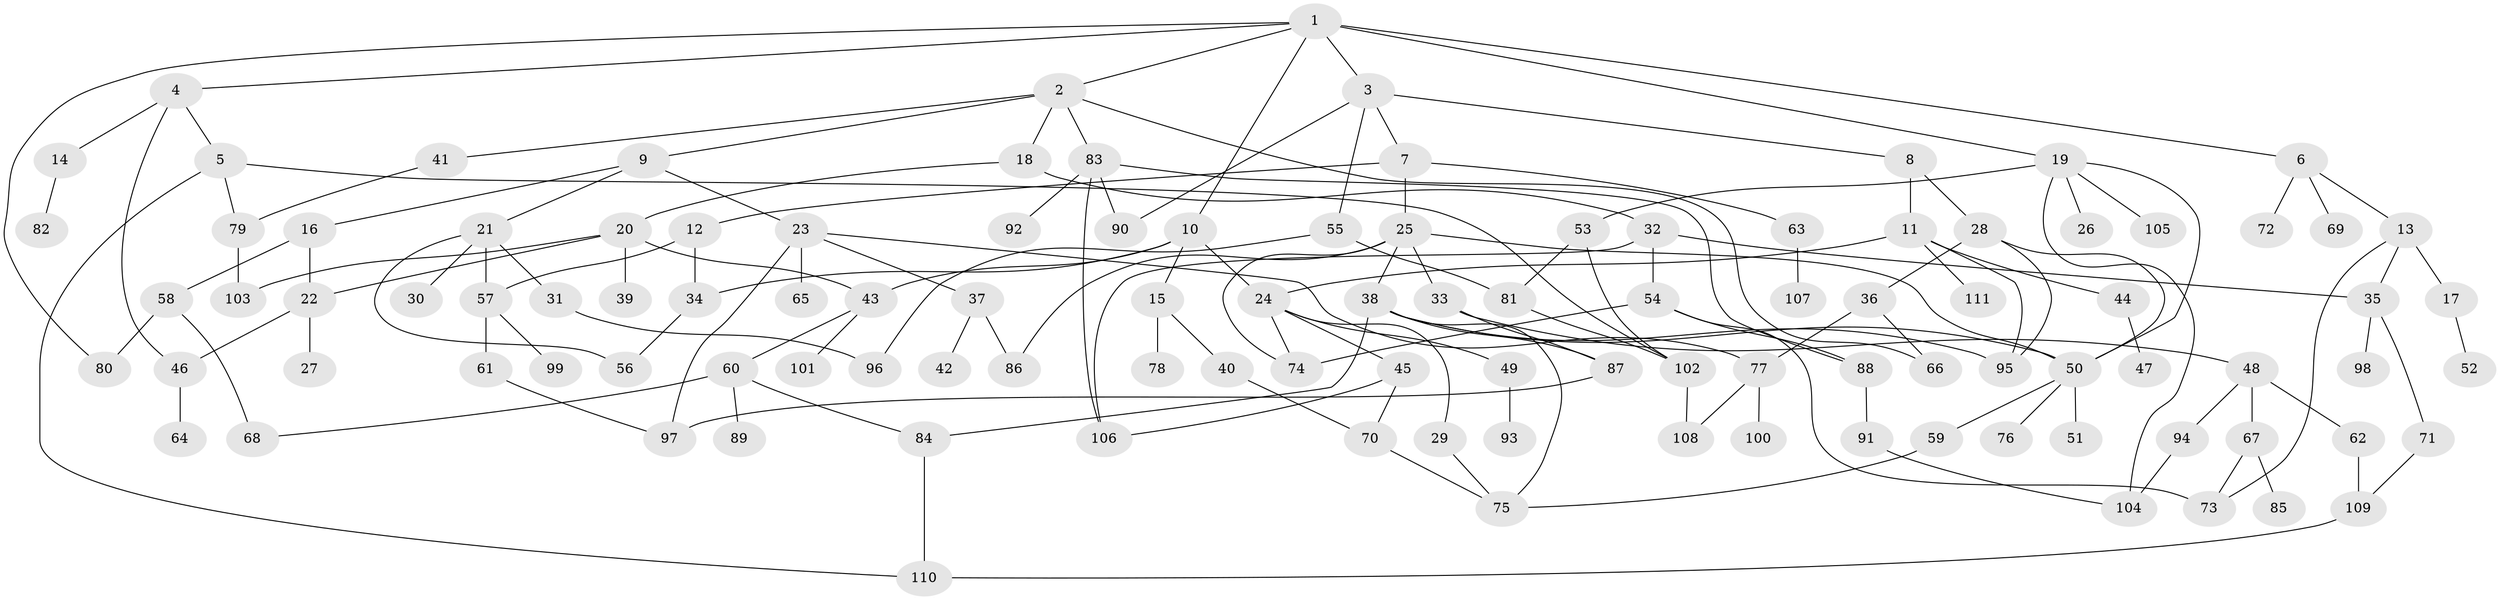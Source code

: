 // coarse degree distribution, {4: 0.2857142857142857, 7: 0.03571428571428571, 5: 0.125, 6: 0.017857142857142856, 8: 0.017857142857142856, 3: 0.32142857142857145, 2: 0.07142857142857142, 1: 0.125}
// Generated by graph-tools (version 1.1) at 2025/36/03/04/25 23:36:01]
// undirected, 111 vertices, 156 edges
graph export_dot {
  node [color=gray90,style=filled];
  1;
  2;
  3;
  4;
  5;
  6;
  7;
  8;
  9;
  10;
  11;
  12;
  13;
  14;
  15;
  16;
  17;
  18;
  19;
  20;
  21;
  22;
  23;
  24;
  25;
  26;
  27;
  28;
  29;
  30;
  31;
  32;
  33;
  34;
  35;
  36;
  37;
  38;
  39;
  40;
  41;
  42;
  43;
  44;
  45;
  46;
  47;
  48;
  49;
  50;
  51;
  52;
  53;
  54;
  55;
  56;
  57;
  58;
  59;
  60;
  61;
  62;
  63;
  64;
  65;
  66;
  67;
  68;
  69;
  70;
  71;
  72;
  73;
  74;
  75;
  76;
  77;
  78;
  79;
  80;
  81;
  82;
  83;
  84;
  85;
  86;
  87;
  88;
  89;
  90;
  91;
  92;
  93;
  94;
  95;
  96;
  97;
  98;
  99;
  100;
  101;
  102;
  103;
  104;
  105;
  106;
  107;
  108;
  109;
  110;
  111;
  1 -- 2;
  1 -- 3;
  1 -- 4;
  1 -- 6;
  1 -- 10;
  1 -- 19;
  1 -- 80;
  2 -- 9;
  2 -- 18;
  2 -- 41;
  2 -- 83;
  2 -- 66;
  3 -- 7;
  3 -- 8;
  3 -- 55;
  3 -- 90;
  4 -- 5;
  4 -- 14;
  4 -- 46;
  5 -- 110;
  5 -- 79;
  5 -- 102;
  6 -- 13;
  6 -- 69;
  6 -- 72;
  7 -- 12;
  7 -- 25;
  7 -- 63;
  8 -- 11;
  8 -- 28;
  9 -- 16;
  9 -- 21;
  9 -- 23;
  10 -- 15;
  10 -- 43;
  10 -- 34;
  10 -- 24;
  11 -- 24;
  11 -- 44;
  11 -- 111;
  11 -- 95;
  12 -- 34;
  12 -- 57;
  13 -- 17;
  13 -- 35;
  13 -- 73;
  14 -- 82;
  15 -- 40;
  15 -- 78;
  16 -- 58;
  16 -- 22;
  17 -- 52;
  18 -- 20;
  18 -- 32;
  19 -- 26;
  19 -- 53;
  19 -- 104;
  19 -- 105;
  19 -- 50;
  20 -- 22;
  20 -- 39;
  20 -- 103;
  20 -- 43;
  21 -- 30;
  21 -- 31;
  21 -- 56;
  21 -- 57;
  22 -- 27;
  22 -- 46;
  23 -- 37;
  23 -- 65;
  23 -- 97;
  23 -- 77;
  24 -- 29;
  24 -- 45;
  24 -- 49;
  24 -- 74;
  25 -- 33;
  25 -- 38;
  25 -- 86;
  25 -- 74;
  25 -- 50;
  28 -- 36;
  28 -- 50;
  28 -- 95;
  29 -- 75;
  31 -- 96;
  32 -- 54;
  32 -- 106;
  32 -- 35;
  33 -- 48;
  33 -- 87;
  34 -- 56;
  35 -- 71;
  35 -- 98;
  36 -- 66;
  36 -- 77;
  37 -- 42;
  37 -- 86;
  38 -- 50;
  38 -- 95;
  38 -- 84;
  38 -- 75;
  38 -- 87;
  40 -- 70;
  41 -- 79;
  43 -- 60;
  43 -- 101;
  44 -- 47;
  45 -- 106;
  45 -- 70;
  46 -- 64;
  48 -- 62;
  48 -- 67;
  48 -- 94;
  49 -- 93;
  50 -- 51;
  50 -- 59;
  50 -- 76;
  53 -- 102;
  53 -- 81;
  54 -- 88;
  54 -- 74;
  54 -- 73;
  55 -- 81;
  55 -- 96;
  57 -- 61;
  57 -- 99;
  58 -- 68;
  58 -- 80;
  59 -- 75;
  60 -- 84;
  60 -- 89;
  60 -- 68;
  61 -- 97;
  62 -- 109;
  63 -- 107;
  67 -- 85;
  67 -- 73;
  70 -- 75;
  71 -- 109;
  77 -- 100;
  77 -- 108;
  79 -- 103;
  81 -- 102;
  83 -- 90;
  83 -- 92;
  83 -- 106;
  83 -- 88;
  84 -- 110;
  87 -- 97;
  88 -- 91;
  91 -- 104;
  94 -- 104;
  102 -- 108;
  109 -- 110;
}
